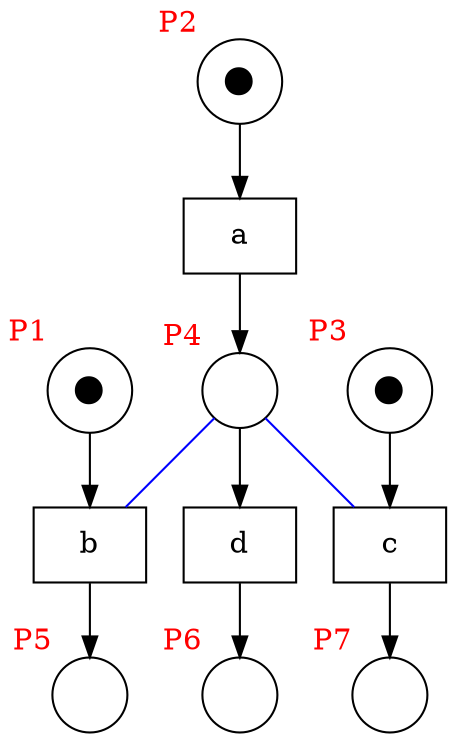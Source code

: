 digraph test {
  p4 -> t2 [arrowhead=none color="blue"];
  p4 -> t3 [arrowhead=none color="blue"];
  p1 -> t2;
  p2 -> t1;
  t1 -> p4;
  p3 -> t3;
  t2 -> p5;
  p4 -> t4;
  t4 -> p6;
  t3 -> p7;
  p1 [label="⬤" xlabel= <<FONT COLOR="red">P1</FONT>> shape=circle ];
  p2 [label="⬤" xlabel= <<FONT COLOR="red">P2</FONT>> shape=circle ];
  p3 [label="⬤" xlabel= <<FONT COLOR="red">P3</FONT>> shape=circle ];
  p4 [label="" xlabel= <<FONT COLOR="red">P4</FONT>> shape=circle ];
  p5 [label="" xlabel= <<FONT COLOR="red">P5</FONT>> shape=circle ];
  p6 [label="" xlabel= <<FONT COLOR="red">P6</FONT>> shape=circle ];
  p7 [label="" xlabel= <<FONT COLOR="red">P7</FONT>> shape=circle ];
  t1 [label="a" shape=box];
  t2 [label="b" shape=box];
  t3 [label="c" shape=box];
  t4 [label="d" shape=box];
}